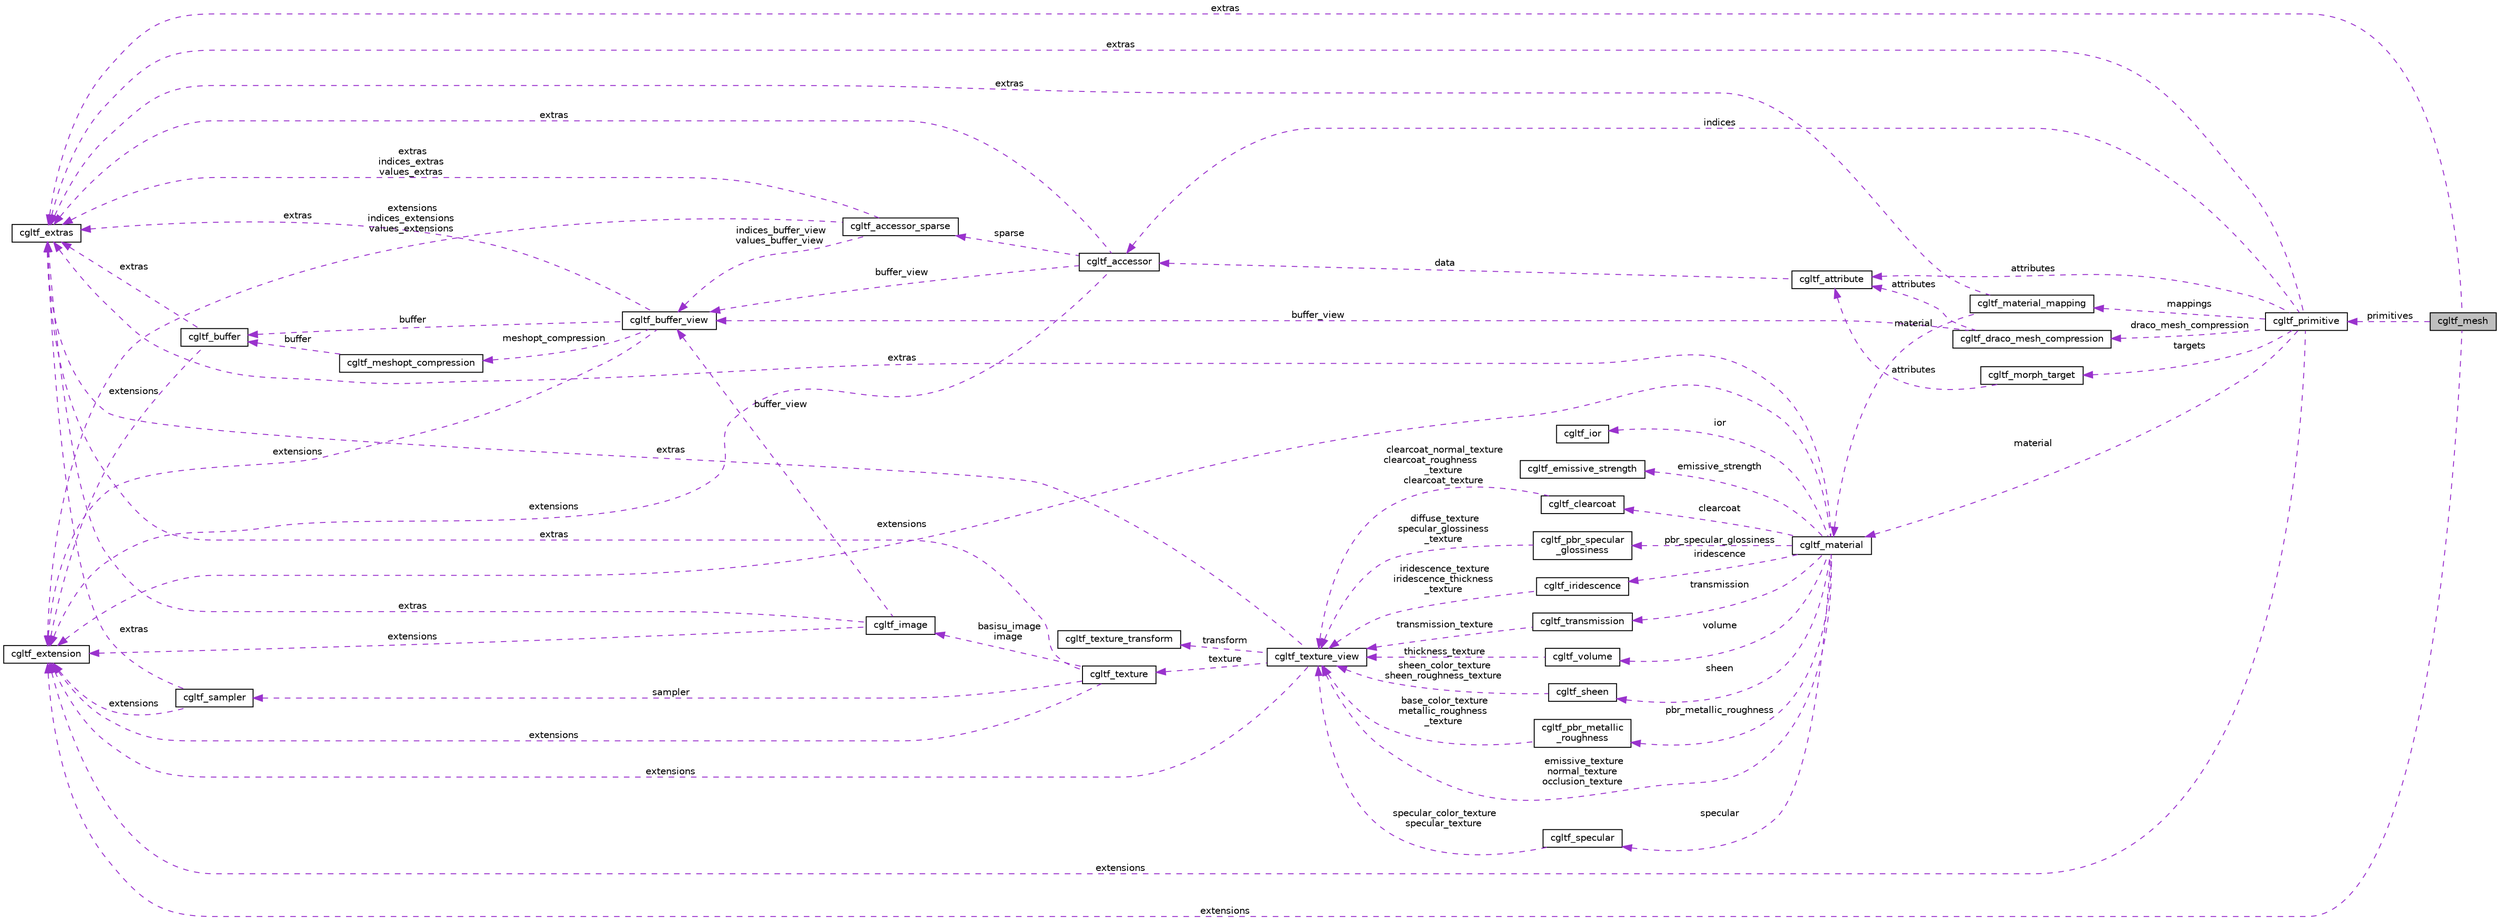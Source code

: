 digraph "cgltf_mesh"
{
 // LATEX_PDF_SIZE
  edge [fontname="Helvetica",fontsize="10",labelfontname="Helvetica",labelfontsize="10"];
  node [fontname="Helvetica",fontsize="10",shape=record];
  rankdir="LR";
  Node1 [label="cgltf_mesh",height=0.2,width=0.4,color="black", fillcolor="grey75", style="filled", fontcolor="black",tooltip=" "];
  Node2 -> Node1 [dir="back",color="darkorchid3",fontsize="10",style="dashed",label=" extras" ,fontname="Helvetica"];
  Node2 [label="cgltf_extras",height=0.2,width=0.4,color="black", fillcolor="white", style="filled",URL="$structcgltf__extras.html",tooltip=" "];
  Node3 -> Node1 [dir="back",color="darkorchid3",fontsize="10",style="dashed",label=" extensions" ,fontname="Helvetica"];
  Node3 [label="cgltf_extension",height=0.2,width=0.4,color="black", fillcolor="white", style="filled",URL="$structcgltf__extension.html",tooltip=" "];
  Node4 -> Node1 [dir="back",color="darkorchid3",fontsize="10",style="dashed",label=" primitives" ,fontname="Helvetica"];
  Node4 [label="cgltf_primitive",height=0.2,width=0.4,color="black", fillcolor="white", style="filled",URL="$structcgltf__primitive.html",tooltip=" "];
  Node5 -> Node4 [dir="back",color="darkorchid3",fontsize="10",style="dashed",label=" attributes" ,fontname="Helvetica"];
  Node5 [label="cgltf_attribute",height=0.2,width=0.4,color="black", fillcolor="white", style="filled",URL="$structcgltf__attribute.html",tooltip=" "];
  Node6 -> Node5 [dir="back",color="darkorchid3",fontsize="10",style="dashed",label=" data" ,fontname="Helvetica"];
  Node6 [label="cgltf_accessor",height=0.2,width=0.4,color="black", fillcolor="white", style="filled",URL="$structcgltf__accessor.html",tooltip=" "];
  Node7 -> Node6 [dir="back",color="darkorchid3",fontsize="10",style="dashed",label=" buffer_view" ,fontname="Helvetica"];
  Node7 [label="cgltf_buffer_view",height=0.2,width=0.4,color="black", fillcolor="white", style="filled",URL="$structcgltf__buffer__view.html",tooltip=" "];
  Node8 -> Node7 [dir="back",color="darkorchid3",fontsize="10",style="dashed",label=" buffer" ,fontname="Helvetica"];
  Node8 [label="cgltf_buffer",height=0.2,width=0.4,color="black", fillcolor="white", style="filled",URL="$structcgltf__buffer.html",tooltip=" "];
  Node2 -> Node8 [dir="back",color="darkorchid3",fontsize="10",style="dashed",label=" extras" ,fontname="Helvetica"];
  Node3 -> Node8 [dir="back",color="darkorchid3",fontsize="10",style="dashed",label=" extensions" ,fontname="Helvetica"];
  Node9 -> Node7 [dir="back",color="darkorchid3",fontsize="10",style="dashed",label=" meshopt_compression" ,fontname="Helvetica"];
  Node9 [label="cgltf_meshopt_compression",height=0.2,width=0.4,color="black", fillcolor="white", style="filled",URL="$structcgltf__meshopt__compression.html",tooltip=" "];
  Node8 -> Node9 [dir="back",color="darkorchid3",fontsize="10",style="dashed",label=" buffer" ,fontname="Helvetica"];
  Node2 -> Node7 [dir="back",color="darkorchid3",fontsize="10",style="dashed",label=" extras" ,fontname="Helvetica"];
  Node3 -> Node7 [dir="back",color="darkorchid3",fontsize="10",style="dashed",label=" extensions" ,fontname="Helvetica"];
  Node2 -> Node6 [dir="back",color="darkorchid3",fontsize="10",style="dashed",label=" extras" ,fontname="Helvetica"];
  Node3 -> Node6 [dir="back",color="darkorchid3",fontsize="10",style="dashed",label=" extensions" ,fontname="Helvetica"];
  Node10 -> Node6 [dir="back",color="darkorchid3",fontsize="10",style="dashed",label=" sparse" ,fontname="Helvetica"];
  Node10 [label="cgltf_accessor_sparse",height=0.2,width=0.4,color="black", fillcolor="white", style="filled",URL="$structcgltf__accessor__sparse.html",tooltip=" "];
  Node7 -> Node10 [dir="back",color="darkorchid3",fontsize="10",style="dashed",label=" indices_buffer_view\nvalues_buffer_view" ,fontname="Helvetica"];
  Node2 -> Node10 [dir="back",color="darkorchid3",fontsize="10",style="dashed",label=" extras\nindices_extras\nvalues_extras" ,fontname="Helvetica"];
  Node3 -> Node10 [dir="back",color="darkorchid3",fontsize="10",style="dashed",label=" extensions\nindices_extensions\nvalues_extensions" ,fontname="Helvetica"];
  Node6 -> Node4 [dir="back",color="darkorchid3",fontsize="10",style="dashed",label=" indices" ,fontname="Helvetica"];
  Node11 -> Node4 [dir="back",color="darkorchid3",fontsize="10",style="dashed",label=" mappings" ,fontname="Helvetica"];
  Node11 [label="cgltf_material_mapping",height=0.2,width=0.4,color="black", fillcolor="white", style="filled",URL="$structcgltf__material__mapping.html",tooltip=" "];
  Node2 -> Node11 [dir="back",color="darkorchid3",fontsize="10",style="dashed",label=" extras" ,fontname="Helvetica"];
  Node12 -> Node11 [dir="back",color="darkorchid3",fontsize="10",style="dashed",label=" material" ,fontname="Helvetica"];
  Node12 [label="cgltf_material",height=0.2,width=0.4,color="black", fillcolor="white", style="filled",URL="$structcgltf__material.html",tooltip=" "];
  Node13 -> Node12 [dir="back",color="darkorchid3",fontsize="10",style="dashed",label=" pbr_metallic_roughness" ,fontname="Helvetica"];
  Node13 [label="cgltf_pbr_metallic\l_roughness",height=0.2,width=0.4,color="black", fillcolor="white", style="filled",URL="$structcgltf__pbr__metallic__roughness.html",tooltip=" "];
  Node14 -> Node13 [dir="back",color="darkorchid3",fontsize="10",style="dashed",label=" base_color_texture\nmetallic_roughness\l_texture" ,fontname="Helvetica"];
  Node14 [label="cgltf_texture_view",height=0.2,width=0.4,color="black", fillcolor="white", style="filled",URL="$structcgltf__texture__view.html",tooltip=" "];
  Node15 -> Node14 [dir="back",color="darkorchid3",fontsize="10",style="dashed",label=" transform" ,fontname="Helvetica"];
  Node15 [label="cgltf_texture_transform",height=0.2,width=0.4,color="black", fillcolor="white", style="filled",URL="$structcgltf__texture__transform.html",tooltip=" "];
  Node2 -> Node14 [dir="back",color="darkorchid3",fontsize="10",style="dashed",label=" extras" ,fontname="Helvetica"];
  Node16 -> Node14 [dir="back",color="darkorchid3",fontsize="10",style="dashed",label=" texture" ,fontname="Helvetica"];
  Node16 [label="cgltf_texture",height=0.2,width=0.4,color="black", fillcolor="white", style="filled",URL="$structcgltf__texture.html",tooltip=" "];
  Node17 -> Node16 [dir="back",color="darkorchid3",fontsize="10",style="dashed",label=" sampler" ,fontname="Helvetica"];
  Node17 [label="cgltf_sampler",height=0.2,width=0.4,color="black", fillcolor="white", style="filled",URL="$structcgltf__sampler.html",tooltip=" "];
  Node2 -> Node17 [dir="back",color="darkorchid3",fontsize="10",style="dashed",label=" extras" ,fontname="Helvetica"];
  Node3 -> Node17 [dir="back",color="darkorchid3",fontsize="10",style="dashed",label=" extensions" ,fontname="Helvetica"];
  Node18 -> Node16 [dir="back",color="darkorchid3",fontsize="10",style="dashed",label=" basisu_image\nimage" ,fontname="Helvetica"];
  Node18 [label="cgltf_image",height=0.2,width=0.4,color="black", fillcolor="white", style="filled",URL="$structcgltf__image.html",tooltip=" "];
  Node7 -> Node18 [dir="back",color="darkorchid3",fontsize="10",style="dashed",label=" buffer_view" ,fontname="Helvetica"];
  Node2 -> Node18 [dir="back",color="darkorchid3",fontsize="10",style="dashed",label=" extras" ,fontname="Helvetica"];
  Node3 -> Node18 [dir="back",color="darkorchid3",fontsize="10",style="dashed",label=" extensions" ,fontname="Helvetica"];
  Node2 -> Node16 [dir="back",color="darkorchid3",fontsize="10",style="dashed",label=" extras" ,fontname="Helvetica"];
  Node3 -> Node16 [dir="back",color="darkorchid3",fontsize="10",style="dashed",label=" extensions" ,fontname="Helvetica"];
  Node3 -> Node14 [dir="back",color="darkorchid3",fontsize="10",style="dashed",label=" extensions" ,fontname="Helvetica"];
  Node19 -> Node12 [dir="back",color="darkorchid3",fontsize="10",style="dashed",label=" specular" ,fontname="Helvetica"];
  Node19 [label="cgltf_specular",height=0.2,width=0.4,color="black", fillcolor="white", style="filled",URL="$structcgltf__specular.html",tooltip=" "];
  Node14 -> Node19 [dir="back",color="darkorchid3",fontsize="10",style="dashed",label=" specular_color_texture\nspecular_texture" ,fontname="Helvetica"];
  Node20 -> Node12 [dir="back",color="darkorchid3",fontsize="10",style="dashed",label=" ior" ,fontname="Helvetica"];
  Node20 [label="cgltf_ior",height=0.2,width=0.4,color="black", fillcolor="white", style="filled",URL="$structcgltf__ior.html",tooltip=" "];
  Node21 -> Node12 [dir="back",color="darkorchid3",fontsize="10",style="dashed",label=" clearcoat" ,fontname="Helvetica"];
  Node21 [label="cgltf_clearcoat",height=0.2,width=0.4,color="black", fillcolor="white", style="filled",URL="$structcgltf__clearcoat.html",tooltip=" "];
  Node14 -> Node21 [dir="back",color="darkorchid3",fontsize="10",style="dashed",label=" clearcoat_normal_texture\nclearcoat_roughness\l_texture\nclearcoat_texture" ,fontname="Helvetica"];
  Node22 -> Node12 [dir="back",color="darkorchid3",fontsize="10",style="dashed",label=" pbr_specular_glossiness" ,fontname="Helvetica"];
  Node22 [label="cgltf_pbr_specular\l_glossiness",height=0.2,width=0.4,color="black", fillcolor="white", style="filled",URL="$structcgltf__pbr__specular__glossiness.html",tooltip=" "];
  Node14 -> Node22 [dir="back",color="darkorchid3",fontsize="10",style="dashed",label=" diffuse_texture\nspecular_glossiness\l_texture" ,fontname="Helvetica"];
  Node23 -> Node12 [dir="back",color="darkorchid3",fontsize="10",style="dashed",label=" emissive_strength" ,fontname="Helvetica"];
  Node23 [label="cgltf_emissive_strength",height=0.2,width=0.4,color="black", fillcolor="white", style="filled",URL="$structcgltf__emissive__strength.html",tooltip=" "];
  Node2 -> Node12 [dir="back",color="darkorchid3",fontsize="10",style="dashed",label=" extras" ,fontname="Helvetica"];
  Node3 -> Node12 [dir="back",color="darkorchid3",fontsize="10",style="dashed",label=" extensions" ,fontname="Helvetica"];
  Node14 -> Node12 [dir="back",color="darkorchid3",fontsize="10",style="dashed",label=" emissive_texture\nnormal_texture\nocclusion_texture" ,fontname="Helvetica"];
  Node24 -> Node12 [dir="back",color="darkorchid3",fontsize="10",style="dashed",label=" iridescence" ,fontname="Helvetica"];
  Node24 [label="cgltf_iridescence",height=0.2,width=0.4,color="black", fillcolor="white", style="filled",URL="$structcgltf__iridescence.html",tooltip=" "];
  Node14 -> Node24 [dir="back",color="darkorchid3",fontsize="10",style="dashed",label=" iridescence_texture\niridescence_thickness\l_texture" ,fontname="Helvetica"];
  Node25 -> Node12 [dir="back",color="darkorchid3",fontsize="10",style="dashed",label=" transmission" ,fontname="Helvetica"];
  Node25 [label="cgltf_transmission",height=0.2,width=0.4,color="black", fillcolor="white", style="filled",URL="$structcgltf__transmission.html",tooltip=" "];
  Node14 -> Node25 [dir="back",color="darkorchid3",fontsize="10",style="dashed",label=" transmission_texture" ,fontname="Helvetica"];
  Node26 -> Node12 [dir="back",color="darkorchid3",fontsize="10",style="dashed",label=" volume" ,fontname="Helvetica"];
  Node26 [label="cgltf_volume",height=0.2,width=0.4,color="black", fillcolor="white", style="filled",URL="$structcgltf__volume.html",tooltip=" "];
  Node14 -> Node26 [dir="back",color="darkorchid3",fontsize="10",style="dashed",label=" thickness_texture" ,fontname="Helvetica"];
  Node27 -> Node12 [dir="back",color="darkorchid3",fontsize="10",style="dashed",label=" sheen" ,fontname="Helvetica"];
  Node27 [label="cgltf_sheen",height=0.2,width=0.4,color="black", fillcolor="white", style="filled",URL="$structcgltf__sheen.html",tooltip=" "];
  Node14 -> Node27 [dir="back",color="darkorchid3",fontsize="10",style="dashed",label=" sheen_color_texture\nsheen_roughness_texture" ,fontname="Helvetica"];
  Node28 -> Node4 [dir="back",color="darkorchid3",fontsize="10",style="dashed",label=" targets" ,fontname="Helvetica"];
  Node28 [label="cgltf_morph_target",height=0.2,width=0.4,color="black", fillcolor="white", style="filled",URL="$structcgltf__morph__target.html",tooltip=" "];
  Node5 -> Node28 [dir="back",color="darkorchid3",fontsize="10",style="dashed",label=" attributes" ,fontname="Helvetica"];
  Node2 -> Node4 [dir="back",color="darkorchid3",fontsize="10",style="dashed",label=" extras" ,fontname="Helvetica"];
  Node12 -> Node4 [dir="back",color="darkorchid3",fontsize="10",style="dashed",label=" material" ,fontname="Helvetica"];
  Node3 -> Node4 [dir="back",color="darkorchid3",fontsize="10",style="dashed",label=" extensions" ,fontname="Helvetica"];
  Node29 -> Node4 [dir="back",color="darkorchid3",fontsize="10",style="dashed",label=" draco_mesh_compression" ,fontname="Helvetica"];
  Node29 [label="cgltf_draco_mesh_compression",height=0.2,width=0.4,color="black", fillcolor="white", style="filled",URL="$structcgltf__draco__mesh__compression.html",tooltip=" "];
  Node5 -> Node29 [dir="back",color="darkorchid3",fontsize="10",style="dashed",label=" attributes" ,fontname="Helvetica"];
  Node7 -> Node29 [dir="back",color="darkorchid3",fontsize="10",style="dashed",label=" buffer_view" ,fontname="Helvetica"];
}
